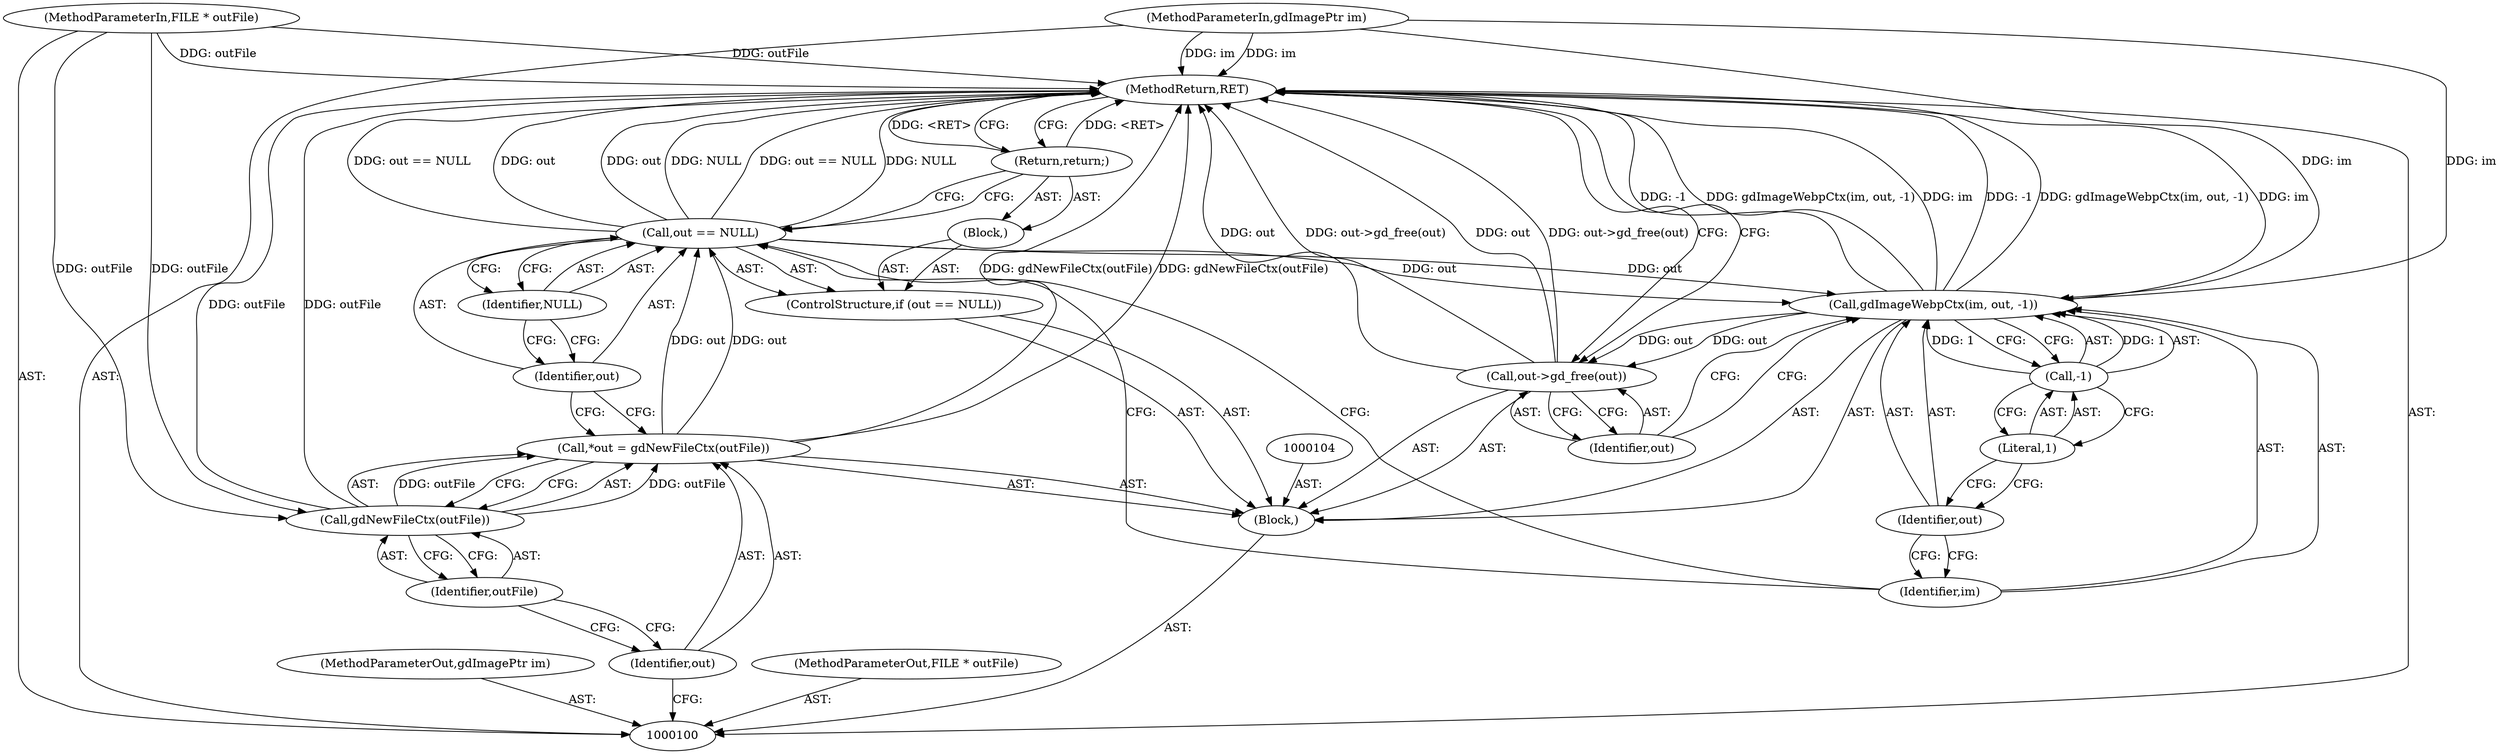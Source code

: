 digraph "1_libgd_a49feeae76d41959d85ee733925a4cf40bac61b2" {
"1000122" [label="(MethodReturn,RET)"];
"1000101" [label="(MethodParameterIn,gdImagePtr im)"];
"1000158" [label="(MethodParameterOut,gdImagePtr im)"];
"1000102" [label="(MethodParameterIn,FILE * outFile)"];
"1000159" [label="(MethodParameterOut,FILE * outFile)"];
"1000103" [label="(Block,)"];
"1000106" [label="(Identifier,out)"];
"1000107" [label="(Call,gdNewFileCtx(outFile))"];
"1000108" [label="(Identifier,outFile)"];
"1000105" [label="(Call,*out = gdNewFileCtx(outFile))"];
"1000112" [label="(Identifier,NULL)"];
"1000113" [label="(Block,)"];
"1000109" [label="(ControlStructure,if (out == NULL))"];
"1000110" [label="(Call,out == NULL)"];
"1000111" [label="(Identifier,out)"];
"1000114" [label="(Return,return;)"];
"1000115" [label="(Call,gdImageWebpCtx(im, out, -1))"];
"1000116" [label="(Identifier,im)"];
"1000117" [label="(Identifier,out)"];
"1000118" [label="(Call,-1)"];
"1000119" [label="(Literal,1)"];
"1000121" [label="(Identifier,out)"];
"1000120" [label="(Call,out->gd_free(out))"];
"1000122" -> "1000100"  [label="AST: "];
"1000122" -> "1000114"  [label="CFG: "];
"1000122" -> "1000120"  [label="CFG: "];
"1000107" -> "1000122"  [label="DDG: outFile"];
"1000105" -> "1000122"  [label="DDG: gdNewFileCtx(outFile)"];
"1000115" -> "1000122"  [label="DDG: -1"];
"1000115" -> "1000122"  [label="DDG: gdImageWebpCtx(im, out, -1)"];
"1000115" -> "1000122"  [label="DDG: im"];
"1000120" -> "1000122"  [label="DDG: out"];
"1000120" -> "1000122"  [label="DDG: out->gd_free(out)"];
"1000102" -> "1000122"  [label="DDG: outFile"];
"1000110" -> "1000122"  [label="DDG: NULL"];
"1000110" -> "1000122"  [label="DDG: out == NULL"];
"1000110" -> "1000122"  [label="DDG: out"];
"1000101" -> "1000122"  [label="DDG: im"];
"1000114" -> "1000122"  [label="DDG: <RET>"];
"1000101" -> "1000100"  [label="AST: "];
"1000101" -> "1000122"  [label="DDG: im"];
"1000101" -> "1000115"  [label="DDG: im"];
"1000158" -> "1000100"  [label="AST: "];
"1000102" -> "1000100"  [label="AST: "];
"1000102" -> "1000122"  [label="DDG: outFile"];
"1000102" -> "1000107"  [label="DDG: outFile"];
"1000159" -> "1000100"  [label="AST: "];
"1000103" -> "1000100"  [label="AST: "];
"1000104" -> "1000103"  [label="AST: "];
"1000105" -> "1000103"  [label="AST: "];
"1000109" -> "1000103"  [label="AST: "];
"1000115" -> "1000103"  [label="AST: "];
"1000120" -> "1000103"  [label="AST: "];
"1000106" -> "1000105"  [label="AST: "];
"1000106" -> "1000100"  [label="CFG: "];
"1000108" -> "1000106"  [label="CFG: "];
"1000107" -> "1000105"  [label="AST: "];
"1000107" -> "1000108"  [label="CFG: "];
"1000108" -> "1000107"  [label="AST: "];
"1000105" -> "1000107"  [label="CFG: "];
"1000107" -> "1000122"  [label="DDG: outFile"];
"1000107" -> "1000105"  [label="DDG: outFile"];
"1000102" -> "1000107"  [label="DDG: outFile"];
"1000108" -> "1000107"  [label="AST: "];
"1000108" -> "1000106"  [label="CFG: "];
"1000107" -> "1000108"  [label="CFG: "];
"1000105" -> "1000103"  [label="AST: "];
"1000105" -> "1000107"  [label="CFG: "];
"1000106" -> "1000105"  [label="AST: "];
"1000107" -> "1000105"  [label="AST: "];
"1000111" -> "1000105"  [label="CFG: "];
"1000105" -> "1000122"  [label="DDG: gdNewFileCtx(outFile)"];
"1000107" -> "1000105"  [label="DDG: outFile"];
"1000105" -> "1000110"  [label="DDG: out"];
"1000112" -> "1000110"  [label="AST: "];
"1000112" -> "1000111"  [label="CFG: "];
"1000110" -> "1000112"  [label="CFG: "];
"1000113" -> "1000109"  [label="AST: "];
"1000114" -> "1000113"  [label="AST: "];
"1000109" -> "1000103"  [label="AST: "];
"1000110" -> "1000109"  [label="AST: "];
"1000113" -> "1000109"  [label="AST: "];
"1000110" -> "1000109"  [label="AST: "];
"1000110" -> "1000112"  [label="CFG: "];
"1000111" -> "1000110"  [label="AST: "];
"1000112" -> "1000110"  [label="AST: "];
"1000114" -> "1000110"  [label="CFG: "];
"1000116" -> "1000110"  [label="CFG: "];
"1000110" -> "1000122"  [label="DDG: NULL"];
"1000110" -> "1000122"  [label="DDG: out == NULL"];
"1000110" -> "1000122"  [label="DDG: out"];
"1000105" -> "1000110"  [label="DDG: out"];
"1000110" -> "1000115"  [label="DDG: out"];
"1000111" -> "1000110"  [label="AST: "];
"1000111" -> "1000105"  [label="CFG: "];
"1000112" -> "1000111"  [label="CFG: "];
"1000114" -> "1000113"  [label="AST: "];
"1000114" -> "1000110"  [label="CFG: "];
"1000122" -> "1000114"  [label="CFG: "];
"1000114" -> "1000122"  [label="DDG: <RET>"];
"1000115" -> "1000103"  [label="AST: "];
"1000115" -> "1000118"  [label="CFG: "];
"1000116" -> "1000115"  [label="AST: "];
"1000117" -> "1000115"  [label="AST: "];
"1000118" -> "1000115"  [label="AST: "];
"1000121" -> "1000115"  [label="CFG: "];
"1000115" -> "1000122"  [label="DDG: -1"];
"1000115" -> "1000122"  [label="DDG: gdImageWebpCtx(im, out, -1)"];
"1000115" -> "1000122"  [label="DDG: im"];
"1000101" -> "1000115"  [label="DDG: im"];
"1000110" -> "1000115"  [label="DDG: out"];
"1000118" -> "1000115"  [label="DDG: 1"];
"1000115" -> "1000120"  [label="DDG: out"];
"1000116" -> "1000115"  [label="AST: "];
"1000116" -> "1000110"  [label="CFG: "];
"1000117" -> "1000116"  [label="CFG: "];
"1000117" -> "1000115"  [label="AST: "];
"1000117" -> "1000116"  [label="CFG: "];
"1000119" -> "1000117"  [label="CFG: "];
"1000118" -> "1000115"  [label="AST: "];
"1000118" -> "1000119"  [label="CFG: "];
"1000119" -> "1000118"  [label="AST: "];
"1000115" -> "1000118"  [label="CFG: "];
"1000118" -> "1000115"  [label="DDG: 1"];
"1000119" -> "1000118"  [label="AST: "];
"1000119" -> "1000117"  [label="CFG: "];
"1000118" -> "1000119"  [label="CFG: "];
"1000121" -> "1000120"  [label="AST: "];
"1000121" -> "1000115"  [label="CFG: "];
"1000120" -> "1000121"  [label="CFG: "];
"1000120" -> "1000103"  [label="AST: "];
"1000120" -> "1000121"  [label="CFG: "];
"1000121" -> "1000120"  [label="AST: "];
"1000122" -> "1000120"  [label="CFG: "];
"1000120" -> "1000122"  [label="DDG: out"];
"1000120" -> "1000122"  [label="DDG: out->gd_free(out)"];
"1000115" -> "1000120"  [label="DDG: out"];
}
